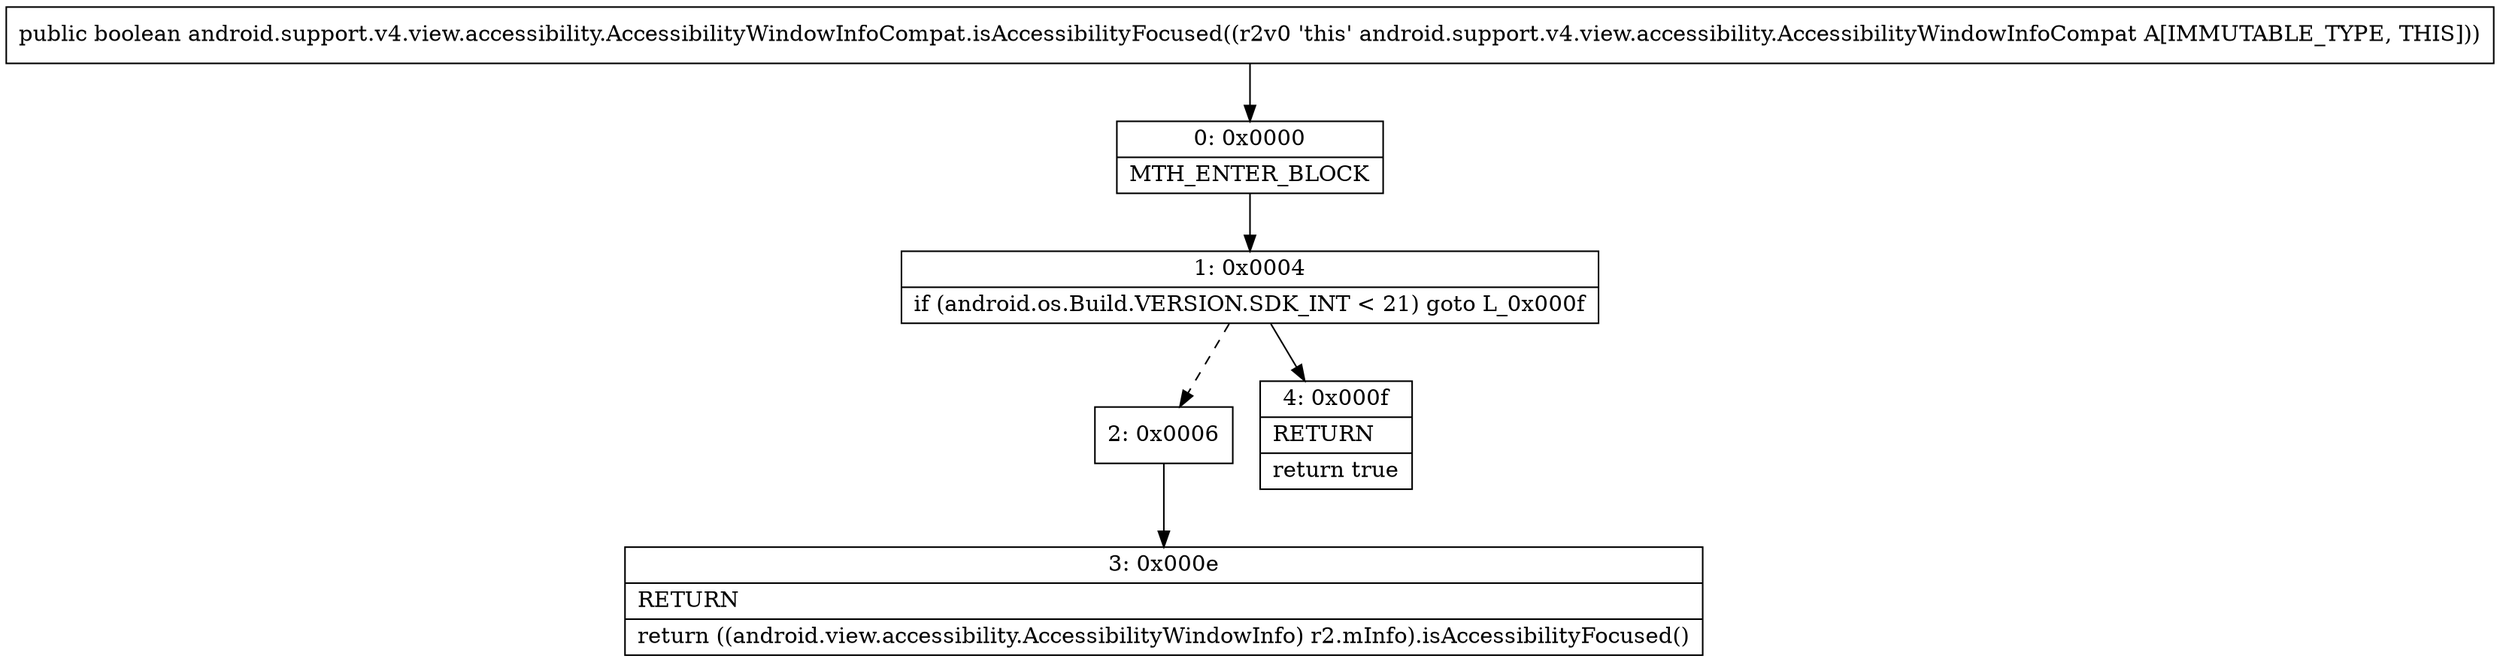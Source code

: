 digraph "CFG forandroid.support.v4.view.accessibility.AccessibilityWindowInfoCompat.isAccessibilityFocused()Z" {
Node_0 [shape=record,label="{0\:\ 0x0000|MTH_ENTER_BLOCK\l}"];
Node_1 [shape=record,label="{1\:\ 0x0004|if (android.os.Build.VERSION.SDK_INT \< 21) goto L_0x000f\l}"];
Node_2 [shape=record,label="{2\:\ 0x0006}"];
Node_3 [shape=record,label="{3\:\ 0x000e|RETURN\l|return ((android.view.accessibility.AccessibilityWindowInfo) r2.mInfo).isAccessibilityFocused()\l}"];
Node_4 [shape=record,label="{4\:\ 0x000f|RETURN\l|return true\l}"];
MethodNode[shape=record,label="{public boolean android.support.v4.view.accessibility.AccessibilityWindowInfoCompat.isAccessibilityFocused((r2v0 'this' android.support.v4.view.accessibility.AccessibilityWindowInfoCompat A[IMMUTABLE_TYPE, THIS])) }"];
MethodNode -> Node_0;
Node_0 -> Node_1;
Node_1 -> Node_2[style=dashed];
Node_1 -> Node_4;
Node_2 -> Node_3;
}

